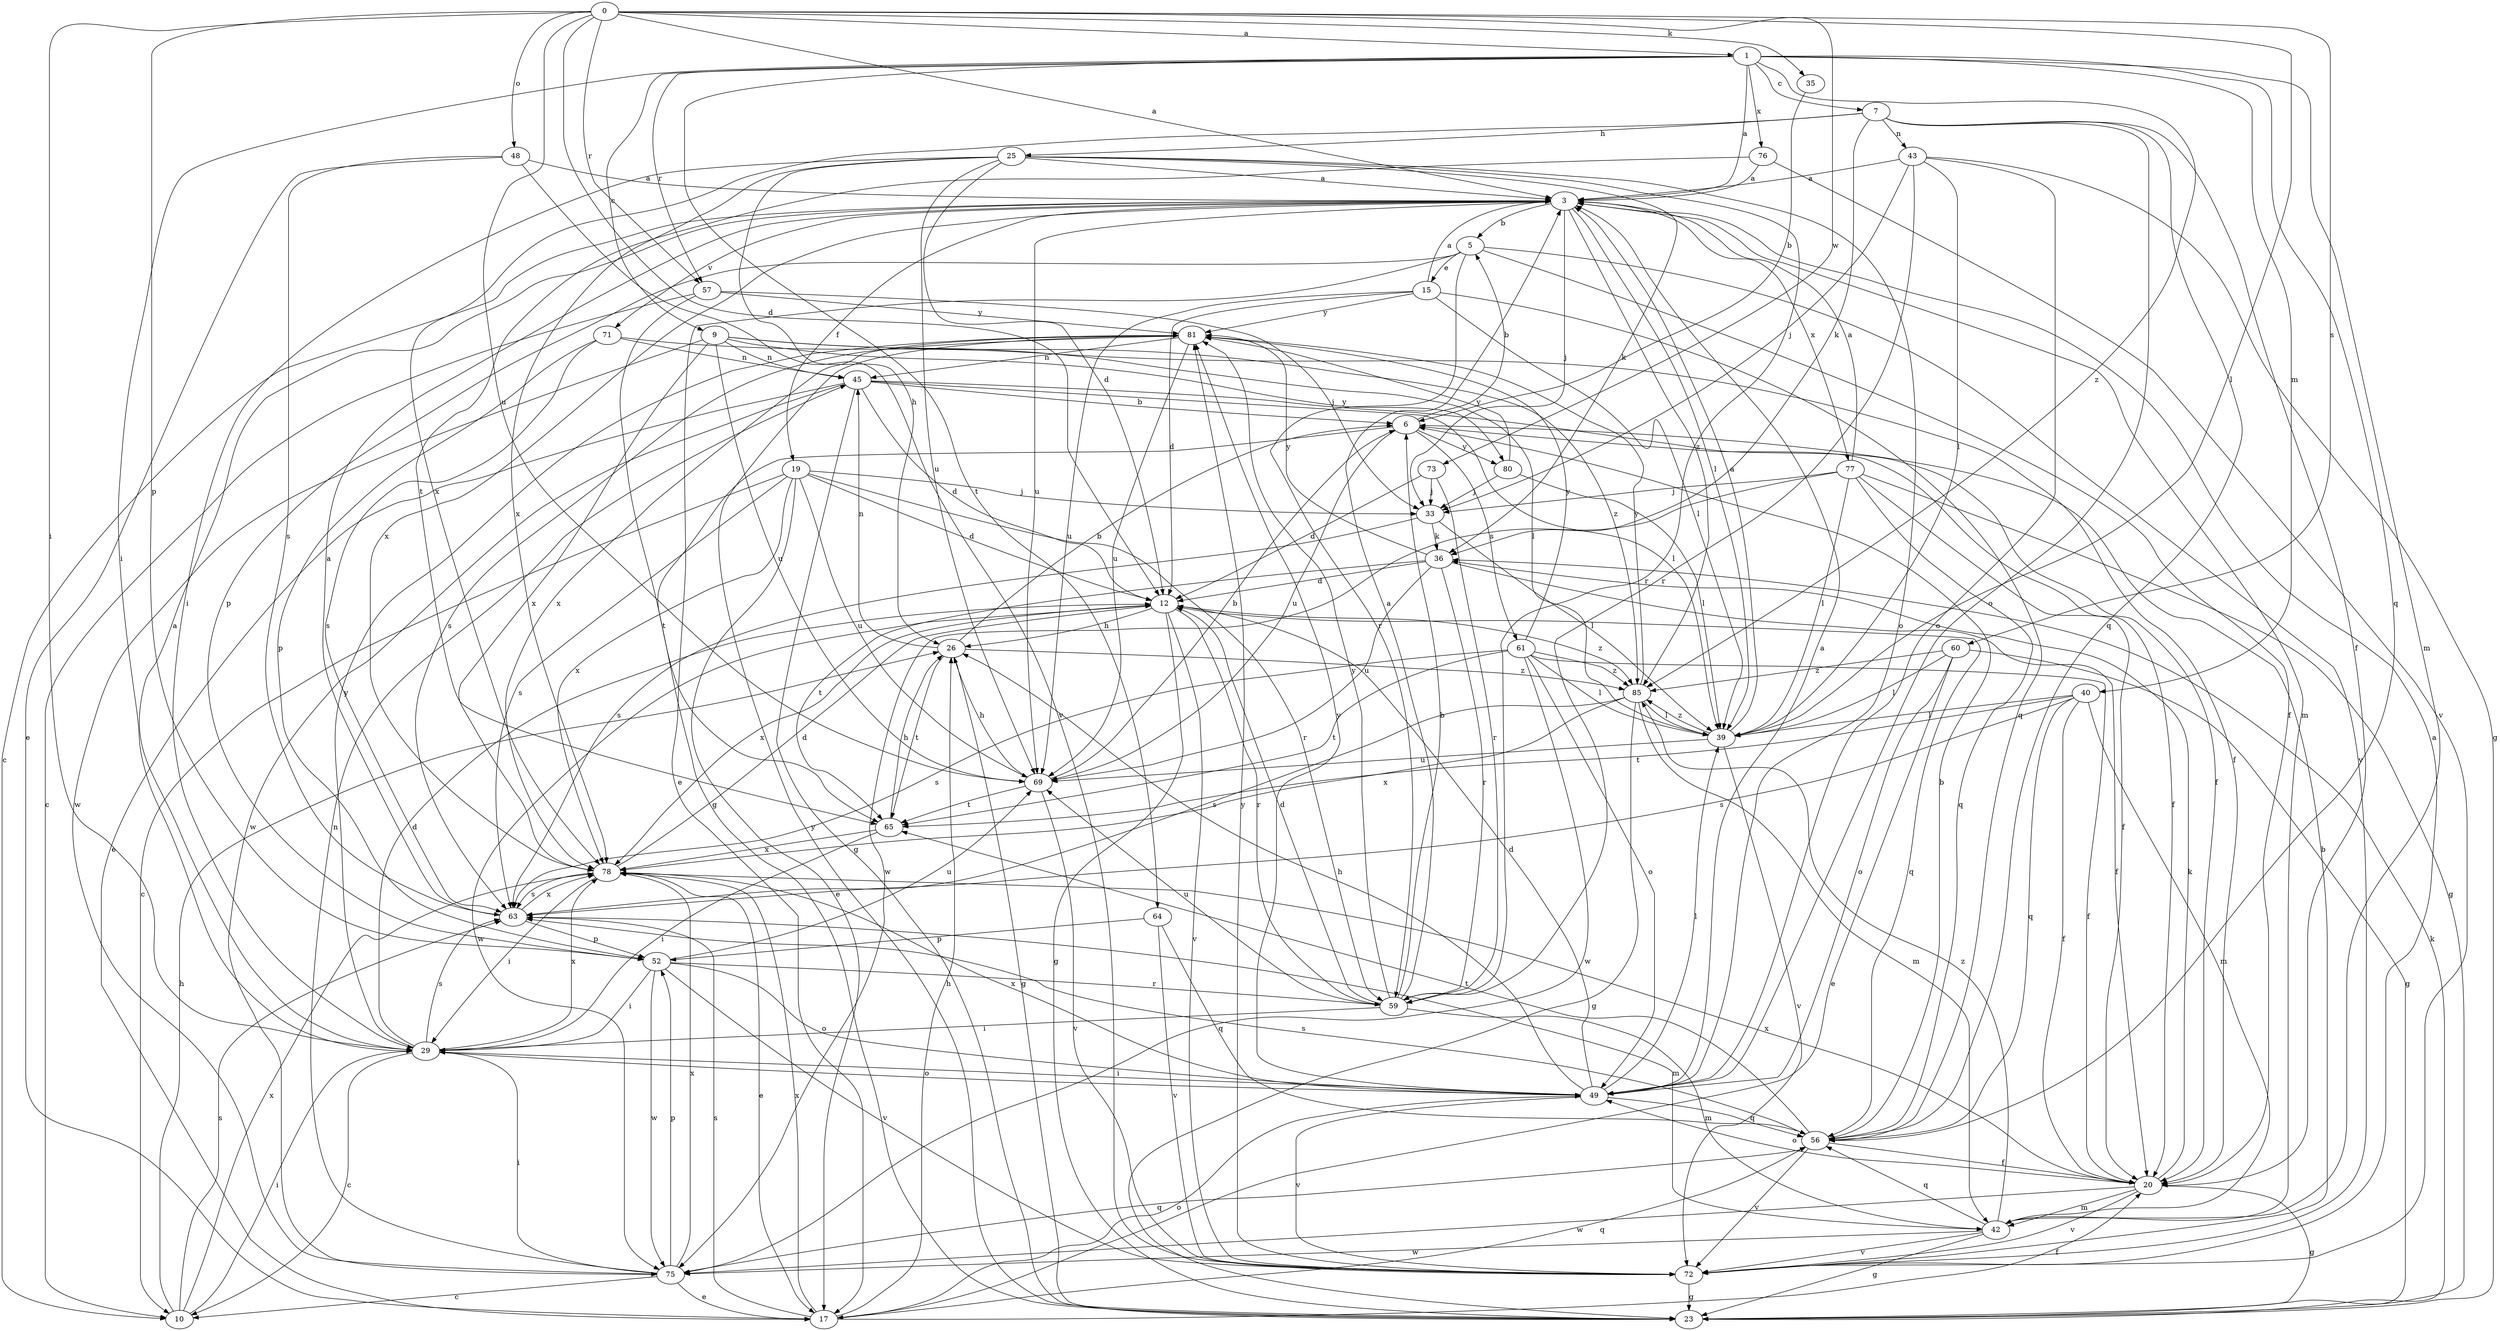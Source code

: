 strict digraph  {
0;
1;
3;
5;
6;
7;
9;
10;
12;
15;
17;
19;
20;
23;
25;
26;
29;
33;
35;
36;
39;
40;
42;
43;
45;
48;
49;
52;
56;
57;
59;
60;
61;
63;
64;
65;
69;
71;
72;
73;
75;
76;
77;
78;
80;
81;
85;
0 -> 1  [label=a];
0 -> 3  [label=a];
0 -> 12  [label=d];
0 -> 29  [label=i];
0 -> 35  [label=k];
0 -> 39  [label=l];
0 -> 48  [label=o];
0 -> 52  [label=p];
0 -> 57  [label=r];
0 -> 60  [label=s];
0 -> 69  [label=u];
0 -> 73  [label=w];
1 -> 3  [label=a];
1 -> 7  [label=c];
1 -> 9  [label=c];
1 -> 29  [label=i];
1 -> 40  [label=m];
1 -> 42  [label=m];
1 -> 56  [label=q];
1 -> 57  [label=r];
1 -> 64  [label=t];
1 -> 76  [label=x];
1 -> 85  [label=z];
3 -> 5  [label=b];
3 -> 10  [label=c];
3 -> 19  [label=f];
3 -> 33  [label=j];
3 -> 39  [label=l];
3 -> 42  [label=m];
3 -> 69  [label=u];
3 -> 71  [label=v];
3 -> 77  [label=x];
3 -> 78  [label=x];
3 -> 85  [label=z];
5 -> 15  [label=e];
5 -> 17  [label=e];
5 -> 20  [label=f];
5 -> 52  [label=p];
5 -> 59  [label=r];
5 -> 72  [label=v];
6 -> 5  [label=b];
6 -> 20  [label=f];
6 -> 61  [label=s];
6 -> 65  [label=t];
6 -> 69  [label=u];
6 -> 80  [label=y];
7 -> 20  [label=f];
7 -> 25  [label=h];
7 -> 36  [label=k];
7 -> 43  [label=n];
7 -> 49  [label=o];
7 -> 56  [label=q];
7 -> 78  [label=x];
9 -> 39  [label=l];
9 -> 45  [label=n];
9 -> 69  [label=u];
9 -> 75  [label=w];
9 -> 78  [label=x];
9 -> 80  [label=y];
9 -> 85  [label=z];
10 -> 26  [label=h];
10 -> 29  [label=i];
10 -> 63  [label=s];
10 -> 78  [label=x];
12 -> 23  [label=g];
12 -> 26  [label=h];
12 -> 56  [label=q];
12 -> 59  [label=r];
12 -> 72  [label=v];
12 -> 75  [label=w];
12 -> 78  [label=x];
12 -> 85  [label=z];
15 -> 3  [label=a];
15 -> 12  [label=d];
15 -> 39  [label=l];
15 -> 56  [label=q];
15 -> 69  [label=u];
15 -> 81  [label=y];
17 -> 20  [label=f];
17 -> 26  [label=h];
17 -> 49  [label=o];
17 -> 56  [label=q];
17 -> 63  [label=s];
17 -> 78  [label=x];
19 -> 10  [label=c];
19 -> 12  [label=d];
19 -> 17  [label=e];
19 -> 33  [label=j];
19 -> 59  [label=r];
19 -> 63  [label=s];
19 -> 69  [label=u];
19 -> 78  [label=x];
20 -> 23  [label=g];
20 -> 36  [label=k];
20 -> 42  [label=m];
20 -> 49  [label=o];
20 -> 72  [label=v];
20 -> 75  [label=w];
20 -> 78  [label=x];
23 -> 36  [label=k];
23 -> 81  [label=y];
25 -> 3  [label=a];
25 -> 12  [label=d];
25 -> 26  [label=h];
25 -> 29  [label=i];
25 -> 36  [label=k];
25 -> 49  [label=o];
25 -> 59  [label=r];
25 -> 69  [label=u];
25 -> 78  [label=x];
26 -> 6  [label=b];
26 -> 23  [label=g];
26 -> 45  [label=n];
26 -> 65  [label=t];
26 -> 85  [label=z];
29 -> 3  [label=a];
29 -> 10  [label=c];
29 -> 12  [label=d];
29 -> 49  [label=o];
29 -> 63  [label=s];
29 -> 78  [label=x];
29 -> 81  [label=y];
33 -> 36  [label=k];
33 -> 39  [label=l];
33 -> 63  [label=s];
35 -> 6  [label=b];
36 -> 12  [label=d];
36 -> 20  [label=f];
36 -> 59  [label=r];
36 -> 65  [label=t];
36 -> 69  [label=u];
36 -> 81  [label=y];
39 -> 3  [label=a];
39 -> 69  [label=u];
39 -> 72  [label=v];
39 -> 85  [label=z];
40 -> 20  [label=f];
40 -> 39  [label=l];
40 -> 42  [label=m];
40 -> 56  [label=q];
40 -> 63  [label=s];
40 -> 65  [label=t];
42 -> 23  [label=g];
42 -> 56  [label=q];
42 -> 72  [label=v];
42 -> 75  [label=w];
42 -> 85  [label=z];
43 -> 3  [label=a];
43 -> 23  [label=g];
43 -> 33  [label=j];
43 -> 39  [label=l];
43 -> 49  [label=o];
43 -> 59  [label=r];
45 -> 6  [label=b];
45 -> 12  [label=d];
45 -> 17  [label=e];
45 -> 20  [label=f];
45 -> 23  [label=g];
45 -> 39  [label=l];
45 -> 75  [label=w];
48 -> 3  [label=a];
48 -> 17  [label=e];
48 -> 63  [label=s];
48 -> 72  [label=v];
49 -> 3  [label=a];
49 -> 12  [label=d];
49 -> 26  [label=h];
49 -> 29  [label=i];
49 -> 39  [label=l];
49 -> 56  [label=q];
49 -> 72  [label=v];
49 -> 78  [label=x];
49 -> 81  [label=y];
52 -> 29  [label=i];
52 -> 49  [label=o];
52 -> 59  [label=r];
52 -> 69  [label=u];
52 -> 72  [label=v];
52 -> 75  [label=w];
56 -> 6  [label=b];
56 -> 20  [label=f];
56 -> 63  [label=s];
56 -> 65  [label=t];
56 -> 72  [label=v];
57 -> 10  [label=c];
57 -> 23  [label=g];
57 -> 33  [label=j];
57 -> 81  [label=y];
59 -> 3  [label=a];
59 -> 6  [label=b];
59 -> 12  [label=d];
59 -> 29  [label=i];
59 -> 42  [label=m];
59 -> 69  [label=u];
59 -> 81  [label=y];
60 -> 17  [label=e];
60 -> 23  [label=g];
60 -> 39  [label=l];
60 -> 49  [label=o];
60 -> 85  [label=z];
61 -> 20  [label=f];
61 -> 39  [label=l];
61 -> 49  [label=o];
61 -> 63  [label=s];
61 -> 65  [label=t];
61 -> 75  [label=w];
61 -> 81  [label=y];
61 -> 85  [label=z];
63 -> 3  [label=a];
63 -> 42  [label=m];
63 -> 52  [label=p];
63 -> 78  [label=x];
64 -> 52  [label=p];
64 -> 56  [label=q];
64 -> 72  [label=v];
65 -> 26  [label=h];
65 -> 29  [label=i];
65 -> 78  [label=x];
69 -> 6  [label=b];
69 -> 26  [label=h];
69 -> 65  [label=t];
69 -> 72  [label=v];
71 -> 20  [label=f];
71 -> 45  [label=n];
71 -> 52  [label=p];
71 -> 63  [label=s];
72 -> 3  [label=a];
72 -> 6  [label=b];
72 -> 23  [label=g];
72 -> 81  [label=y];
73 -> 12  [label=d];
73 -> 33  [label=j];
73 -> 59  [label=r];
75 -> 10  [label=c];
75 -> 17  [label=e];
75 -> 29  [label=i];
75 -> 45  [label=n];
75 -> 52  [label=p];
75 -> 56  [label=q];
75 -> 78  [label=x];
76 -> 3  [label=a];
76 -> 65  [label=t];
76 -> 72  [label=v];
77 -> 3  [label=a];
77 -> 20  [label=f];
77 -> 23  [label=g];
77 -> 33  [label=j];
77 -> 39  [label=l];
77 -> 56  [label=q];
77 -> 75  [label=w];
78 -> 12  [label=d];
78 -> 17  [label=e];
78 -> 29  [label=i];
78 -> 63  [label=s];
80 -> 33  [label=j];
80 -> 39  [label=l];
80 -> 81  [label=y];
81 -> 45  [label=n];
81 -> 63  [label=s];
81 -> 69  [label=u];
81 -> 78  [label=x];
85 -> 23  [label=g];
85 -> 39  [label=l];
85 -> 42  [label=m];
85 -> 63  [label=s];
85 -> 78  [label=x];
85 -> 81  [label=y];
}

